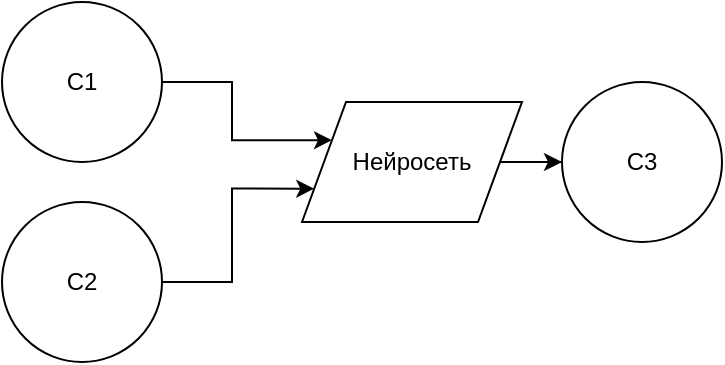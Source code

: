 <mxfile version="12.4.9" type="device"><diagram id="jwt-LJr4MOKfNSXboTXG" name="Page-1"><mxGraphModel dx="974" dy="576" grid="1" gridSize="10" guides="1" tooltips="1" connect="1" arrows="1" fold="1" page="1" pageScale="1" pageWidth="850" pageHeight="1100" math="0" shadow="0"><root><mxCell id="0"/><mxCell id="1" parent="0"/><mxCell id="7HPV4rMftYX6GcdMBztC-6" style="edgeStyle=orthogonalEdgeStyle;rounded=0;orthogonalLoop=1;jettySize=auto;html=1;exitX=1;exitY=0.5;exitDx=0;exitDy=0;entryX=0;entryY=0.25;entryDx=0;entryDy=0;" edge="1" parent="1" source="7HPV4rMftYX6GcdMBztC-1" target="7HPV4rMftYX6GcdMBztC-4"><mxGeometry relative="1" as="geometry"/></mxCell><mxCell id="7HPV4rMftYX6GcdMBztC-1" value="C1" style="ellipse;whiteSpace=wrap;html=1;aspect=fixed;" vertex="1" parent="1"><mxGeometry x="20" y="20" width="80" height="80" as="geometry"/></mxCell><mxCell id="7HPV4rMftYX6GcdMBztC-7" style="edgeStyle=orthogonalEdgeStyle;rounded=0;orthogonalLoop=1;jettySize=auto;html=1;exitX=1;exitY=0.5;exitDx=0;exitDy=0;entryX=0;entryY=0.75;entryDx=0;entryDy=0;" edge="1" parent="1" source="7HPV4rMftYX6GcdMBztC-2" target="7HPV4rMftYX6GcdMBztC-4"><mxGeometry relative="1" as="geometry"/></mxCell><mxCell id="7HPV4rMftYX6GcdMBztC-2" value="C2" style="ellipse;whiteSpace=wrap;html=1;aspect=fixed;" vertex="1" parent="1"><mxGeometry x="20" y="120" width="80" height="80" as="geometry"/></mxCell><mxCell id="7HPV4rMftYX6GcdMBztC-3" value="C3" style="ellipse;whiteSpace=wrap;html=1;aspect=fixed;" vertex="1" parent="1"><mxGeometry x="300" y="60" width="80" height="80" as="geometry"/></mxCell><mxCell id="7HPV4rMftYX6GcdMBztC-8" style="edgeStyle=orthogonalEdgeStyle;rounded=0;orthogonalLoop=1;jettySize=auto;html=1;entryX=0;entryY=0.5;entryDx=0;entryDy=0;" edge="1" parent="1" source="7HPV4rMftYX6GcdMBztC-4" target="7HPV4rMftYX6GcdMBztC-3"><mxGeometry relative="1" as="geometry"/></mxCell><mxCell id="7HPV4rMftYX6GcdMBztC-4" value="Нейросеть" style="shape=parallelogram;perimeter=parallelogramPerimeter;whiteSpace=wrap;html=1;" vertex="1" parent="1"><mxGeometry x="170" y="70" width="110" height="60" as="geometry"/></mxCell></root></mxGraphModel></diagram></mxfile>